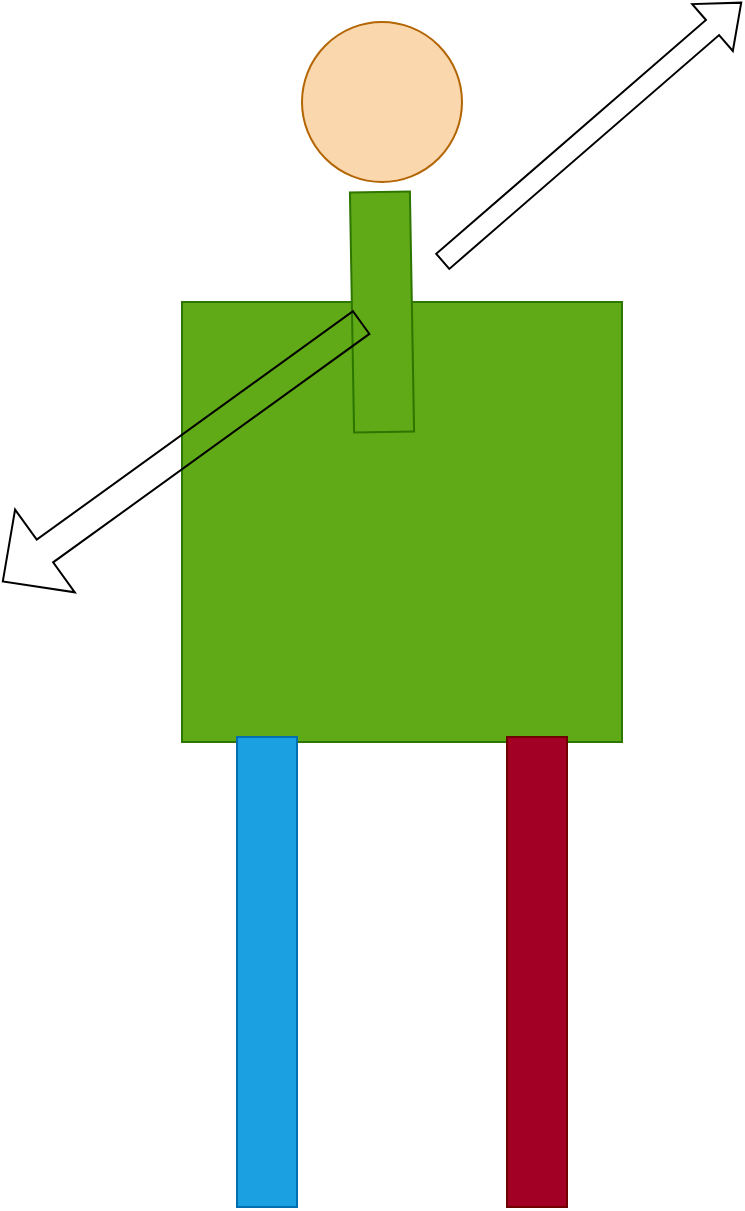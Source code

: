 <mxfile version="26.2.14">
  <diagram name="Page-1" id="19ueQ4cymhi-a8uHqi16">
    <mxGraphModel dx="1360" dy="913" grid="1" gridSize="10" guides="1" tooltips="1" connect="1" arrows="1" fold="1" page="1" pageScale="1" pageWidth="827" pageHeight="1169" math="0" shadow="0">
      <root>
        <mxCell id="0" />
        <mxCell id="1" parent="0" />
        <mxCell id="Fw0qx19KCwHalzH5vwB4-1" value="" style="whiteSpace=wrap;html=1;aspect=fixed;fillColor=#60a917;fontColor=#ffffff;strokeColor=#2D7600;" vertex="1" parent="1">
          <mxGeometry x="280" y="310" width="220" height="220" as="geometry" />
        </mxCell>
        <mxCell id="Fw0qx19KCwHalzH5vwB4-2" value="" style="ellipse;whiteSpace=wrap;html=1;aspect=fixed;fillColor=#fad7ac;strokeColor=#b46504;" vertex="1" parent="1">
          <mxGeometry x="340" y="170" width="80" height="80" as="geometry" />
        </mxCell>
        <mxCell id="Fw0qx19KCwHalzH5vwB4-3" value="" style="shape=flexArrow;endArrow=classic;html=1;rounded=0;" edge="1" parent="1">
          <mxGeometry width="50" height="50" relative="1" as="geometry">
            <mxPoint x="410" y="290" as="sourcePoint" />
            <mxPoint x="560" y="160" as="targetPoint" />
          </mxGeometry>
        </mxCell>
        <mxCell id="Fw0qx19KCwHalzH5vwB4-4" value="" style="rounded=0;whiteSpace=wrap;html=1;rotation=89;fillColor=#60a917;fontColor=#ffffff;strokeColor=#2D7600;" vertex="1" parent="1">
          <mxGeometry x="320" y="300" width="120" height="30" as="geometry" />
        </mxCell>
        <mxCell id="Fw0qx19KCwHalzH5vwB4-5" value="" style="shape=flexArrow;endArrow=classic;html=1;rounded=0;endWidth=36;endSize=8.33;width=14;" edge="1" parent="1">
          <mxGeometry width="50" height="50" relative="1" as="geometry">
            <mxPoint x="370" y="320" as="sourcePoint" />
            <mxPoint x="190" y="450" as="targetPoint" />
          </mxGeometry>
        </mxCell>
        <mxCell id="Fw0qx19KCwHalzH5vwB4-6" value="" style="rounded=0;whiteSpace=wrap;html=1;rotation=90;fillColor=#1ba1e2;fontColor=#ffffff;strokeColor=#006EAF;" vertex="1" parent="1">
          <mxGeometry x="205" y="630" width="235" height="30" as="geometry" />
        </mxCell>
        <mxCell id="Fw0qx19KCwHalzH5vwB4-7" value="" style="rounded=0;whiteSpace=wrap;html=1;rotation=90;fillColor=#a20025;fontColor=#ffffff;strokeColor=#6F0000;" vertex="1" parent="1">
          <mxGeometry x="340" y="630" width="235" height="30" as="geometry" />
        </mxCell>
      </root>
    </mxGraphModel>
  </diagram>
</mxfile>
